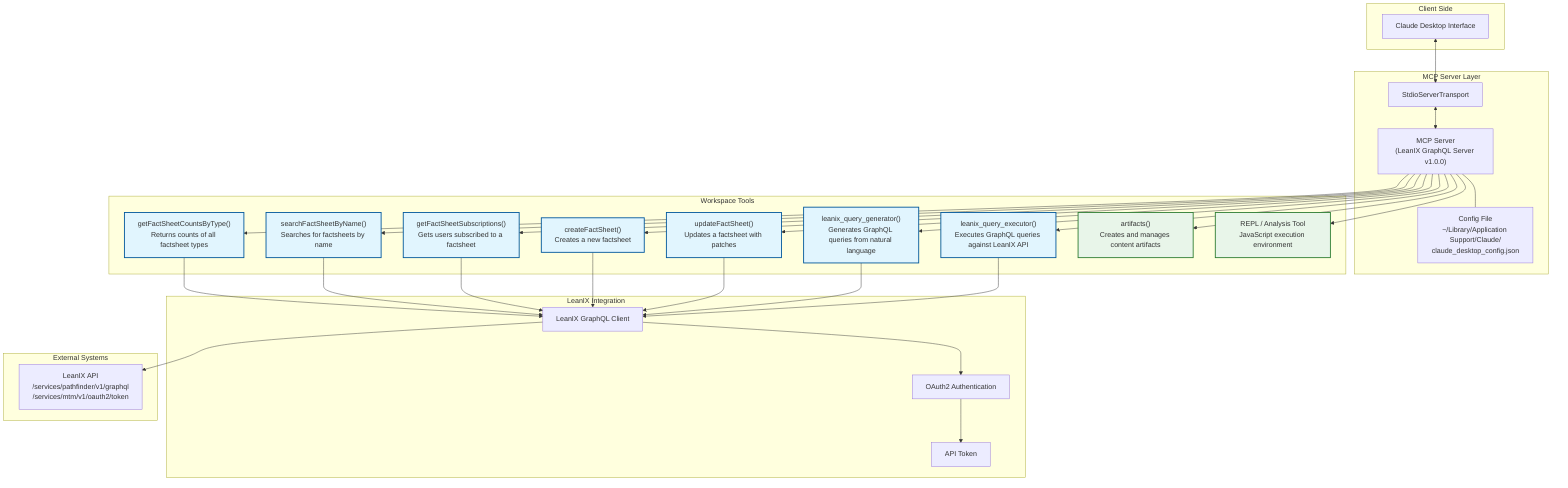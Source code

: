 flowchart TB
    subgraph "Client Side"
        Claude["Claude Desktop Interface"]
    end

    subgraph "MCP Server Layer"
        MCP["MCP Server\n(LeanIX GraphQL Server v1.0.0)"]
        stdio["StdioServerTransport"]
        config["Config File\n~/Library/Application Support/Claude/\nclaude_desktop_config.json"]
    end

    subgraph "Workspace Tools"
        getFactSheetCountsByType["getFactSheetCountsByType()\nReturns counts of all factsheet types"]
        searchFactSheetByName["searchFactSheetByName()\nSearches for factsheets by name"]
        getFactSheetSubscriptions["getFactSheetSubscriptions()\nGets users subscribed to a factsheet"]
        createFactSheet["createFactSheet()\nCreates a new factsheet"]
        updateFactSheet["updateFactSheet()\nUpdates a factsheet with patches"]
        leanix_query_generator["leanix_query_generator()\nGenerates GraphQL queries from natural language"]
        leanix_query_executor["leanix_query_executor()\nExecutes GraphQL queries against LeanIX API"]
        artifacts["artifacts()\nCreates and manages content artifacts"]
        repl["REPL / Analysis Tool\nJavaScript execution environment"]
    end

    subgraph "LeanIX Integration"
        LeanIXClient["LeanIX GraphQL Client"]
        OAuth["OAuth2 Authentication"]
        Token["API Token"]
    end

    subgraph "External Systems"
        LeanIXAPI["LeanIX API\n/services/pathfinder/v1/graphql\n/services/mtm/v1/oauth2/token"]
    end

    Claude <--> stdio
    stdio <--> MCP
    MCP --- config
    
    MCP --> getFactSheetCountsByType
    MCP --> searchFactSheetByName
    MCP --> getFactSheetSubscriptions
    MCP --> createFactSheet
    MCP --> updateFactSheet
    MCP --> leanix_query_generator
    MCP --> leanix_query_executor
    MCP --> artifacts
    MCP --> repl

    getFactSheetCountsByType --> LeanIXClient
    searchFactSheetByName --> LeanIXClient
    getFactSheetSubscriptions --> LeanIXClient
    createFactSheet --> LeanIXClient
    updateFactSheet --> LeanIXClient
    leanix_query_generator --> LeanIXClient
    leanix_query_executor --> LeanIXClient

    LeanIXClient --> OAuth
    OAuth --> Token
    LeanIXClient --> LeanIXAPI

    classDef leanixTools fill:#e1f5fe,stroke:#01579b,stroke-width:2px;
    classDef utilityTools fill:#e8f5e9,stroke:#2e7d32,stroke-width:2px;
    
    class getFactSheetCountsByType,searchFactSheetByName,getFactSheetSubscriptions,createFactSheet,updateFactSheet,leanix_query_generator,leanix_query_executor leanixTools;
    class artifacts,repl utilityTools;